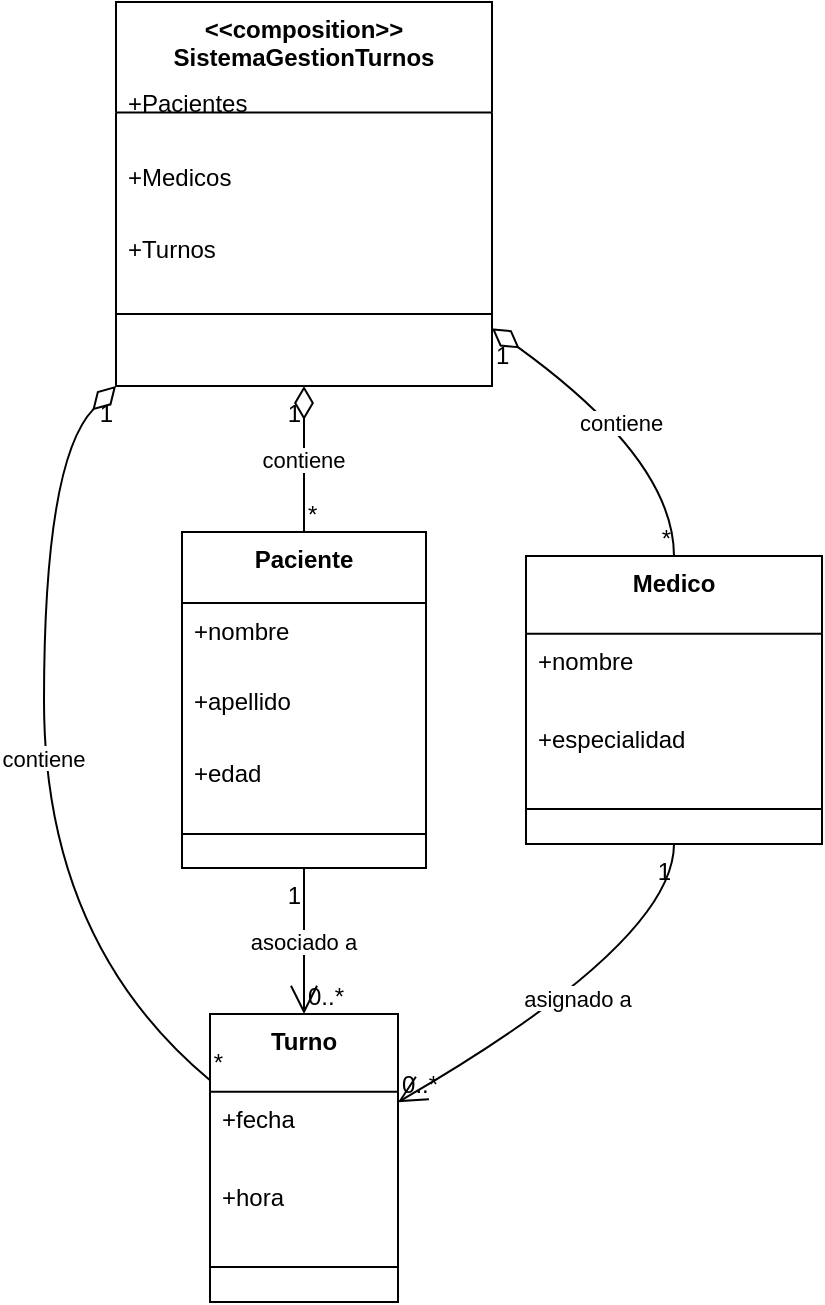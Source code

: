 <mxfile version="26.2.13">
  <diagram name="Página-1" id="rLJCDbZO9fL7M0mrP32r">
    <mxGraphModel>
      <root>
        <mxCell id="0" />
        <mxCell id="1" parent="0" />
        <mxCell id="2" value="&lt;&lt;composition&gt;&gt;&#xa;SistemaGestionTurnos" style="swimlane;fontStyle=1;align=center;verticalAlign=top;childLayout=stackLayout;horizontal=1;startSize=55.2;horizontalStack=0;resizeParent=1;resizeParentMax=0;resizeLast=0;collapsible=0;marginBottom=0;" vertex="1" parent="1">
          <mxGeometry x="77" y="8" width="188" height="192" as="geometry" />
        </mxCell>
        <mxCell id="3" value="+Pacientes" style="text;strokeColor=none;fillColor=none;align=left;verticalAlign=top;spacingLeft=4;spacingRight=4;overflow=hidden;rotatable=0;points=[[0,0.5],[1,0.5]];portConstraint=eastwest;" vertex="1" parent="2">
          <mxGeometry y="37" width="188" height="37" as="geometry" />
        </mxCell>
        <mxCell id="4" value="+Medicos" style="text;strokeColor=none;fillColor=none;align=left;verticalAlign=top;spacingLeft=4;spacingRight=4;overflow=hidden;rotatable=0;points=[[0,0.5],[1,0.5]];portConstraint=eastwest;" vertex="1" parent="2">
          <mxGeometry y="74" width="188" height="37" as="geometry" />
        </mxCell>
        <mxCell id="5" value="+Turnos" style="text;strokeColor=none;fillColor=none;align=left;verticalAlign=top;spacingLeft=4;spacingRight=4;overflow=hidden;rotatable=0;points=[[0,0.5],[1,0.5]];portConstraint=eastwest;" vertex="1" parent="2">
          <mxGeometry y="110" width="188" height="37" as="geometry" />
        </mxCell>
        <mxCell id="6" style="line;strokeWidth=1;fillColor=none;align=left;verticalAlign=middle;spacingTop=-1;spacingLeft=3;spacingRight=3;rotatable=0;labelPosition=right;points=[];portConstraint=eastwest;strokeColor=inherit;" vertex="1" parent="2">
          <mxGeometry y="147" width="188" height="18" as="geometry" />
        </mxCell>
        <mxCell id="7" value="Paciente" style="swimlane;fontStyle=1;align=center;verticalAlign=top;childLayout=stackLayout;horizontal=1;startSize=35.556;horizontalStack=0;resizeParent=1;resizeParentMax=0;resizeLast=0;collapsible=0;marginBottom=0;" vertex="1" parent="1">
          <mxGeometry x="110" y="273" width="122" height="168" as="geometry" />
        </mxCell>
        <mxCell id="8" value="+nombre" style="text;strokeColor=none;fillColor=none;align=left;verticalAlign=top;spacingLeft=4;spacingRight=4;overflow=hidden;rotatable=0;points=[[0,0.5],[1,0.5]];portConstraint=eastwest;" vertex="1" parent="7">
          <mxGeometry y="36" width="122" height="36" as="geometry" />
        </mxCell>
        <mxCell id="9" value="+apellido" style="text;strokeColor=none;fillColor=none;align=left;verticalAlign=top;spacingLeft=4;spacingRight=4;overflow=hidden;rotatable=0;points=[[0,0.5],[1,0.5]];portConstraint=eastwest;" vertex="1" parent="7">
          <mxGeometry y="71" width="122" height="36" as="geometry" />
        </mxCell>
        <mxCell id="10" value="+edad" style="text;strokeColor=none;fillColor=none;align=left;verticalAlign=top;spacingLeft=4;spacingRight=4;overflow=hidden;rotatable=0;points=[[0,0.5],[1,0.5]];portConstraint=eastwest;" vertex="1" parent="7">
          <mxGeometry y="107" width="122" height="36" as="geometry" />
        </mxCell>
        <mxCell id="11" style="line;strokeWidth=1;fillColor=none;align=left;verticalAlign=middle;spacingTop=-1;spacingLeft=3;spacingRight=3;rotatable=0;labelPosition=right;points=[];portConstraint=eastwest;strokeColor=inherit;" vertex="1" parent="7">
          <mxGeometry y="142" width="122" height="18" as="geometry" />
        </mxCell>
        <mxCell id="12" value="Medico" style="swimlane;fontStyle=1;align=center;verticalAlign=top;childLayout=stackLayout;horizontal=1;startSize=38.857;horizontalStack=0;resizeParent=1;resizeParentMax=0;resizeLast=0;collapsible=0;marginBottom=0;" vertex="1" parent="1">
          <mxGeometry x="282" y="285" width="148" height="144" as="geometry" />
        </mxCell>
        <mxCell id="13" value="+nombre" style="text;strokeColor=none;fillColor=none;align=left;verticalAlign=top;spacingLeft=4;spacingRight=4;overflow=hidden;rotatable=0;points=[[0,0.5],[1,0.5]];portConstraint=eastwest;" vertex="1" parent="12">
          <mxGeometry y="39" width="148" height="39" as="geometry" />
        </mxCell>
        <mxCell id="14" value="+especialidad" style="text;strokeColor=none;fillColor=none;align=left;verticalAlign=top;spacingLeft=4;spacingRight=4;overflow=hidden;rotatable=0;points=[[0,0.5],[1,0.5]];portConstraint=eastwest;" vertex="1" parent="12">
          <mxGeometry y="78" width="148" height="39" as="geometry" />
        </mxCell>
        <mxCell id="15" style="line;strokeWidth=1;fillColor=none;align=left;verticalAlign=middle;spacingTop=-1;spacingLeft=3;spacingRight=3;rotatable=0;labelPosition=right;points=[];portConstraint=eastwest;strokeColor=inherit;" vertex="1" parent="12">
          <mxGeometry y="117" width="148" height="19" as="geometry" />
        </mxCell>
        <mxCell id="16" value="Turno" style="swimlane;fontStyle=1;align=center;verticalAlign=top;childLayout=stackLayout;horizontal=1;startSize=38.857;horizontalStack=0;resizeParent=1;resizeParentMax=0;resizeLast=0;collapsible=0;marginBottom=0;" vertex="1" parent="1">
          <mxGeometry x="124" y="514" width="94" height="144" as="geometry" />
        </mxCell>
        <mxCell id="17" value="+fecha" style="text;strokeColor=none;fillColor=none;align=left;verticalAlign=top;spacingLeft=4;spacingRight=4;overflow=hidden;rotatable=0;points=[[0,0.5],[1,0.5]];portConstraint=eastwest;" vertex="1" parent="16">
          <mxGeometry y="39" width="94" height="39" as="geometry" />
        </mxCell>
        <mxCell id="18" value="+hora" style="text;strokeColor=none;fillColor=none;align=left;verticalAlign=top;spacingLeft=4;spacingRight=4;overflow=hidden;rotatable=0;points=[[0,0.5],[1,0.5]];portConstraint=eastwest;" vertex="1" parent="16">
          <mxGeometry y="78" width="94" height="39" as="geometry" />
        </mxCell>
        <mxCell id="19" style="line;strokeWidth=1;fillColor=none;align=left;verticalAlign=middle;spacingTop=-1;spacingLeft=3;spacingRight=3;rotatable=0;labelPosition=right;points=[];portConstraint=eastwest;strokeColor=inherit;" vertex="1" parent="16">
          <mxGeometry y="117" width="94" height="19" as="geometry" />
        </mxCell>
        <mxCell id="20" value="contiene" style="curved=1;startArrow=diamondThin;startSize=14;startFill=0;endArrow=none;exitX=0.5;exitY=1;entryX=0.5;entryY=0;" edge="1" parent="1" source="2" target="7">
          <mxGeometry relative="1" as="geometry">
            <Array as="points" />
          </mxGeometry>
        </mxCell>
        <mxCell id="21" value="1" style="edgeLabel;resizable=0;labelBackgroundColor=none;fontSize=12;align=right;verticalAlign=top;" vertex="1" parent="20">
          <mxGeometry x="-1" relative="1" as="geometry" />
        </mxCell>
        <mxCell id="22" value="*" style="edgeLabel;resizable=0;labelBackgroundColor=none;fontSize=12;align=left;verticalAlign=bottom;" vertex="1" parent="20">
          <mxGeometry x="1" relative="1" as="geometry" />
        </mxCell>
        <mxCell id="23" value="contiene" style="curved=1;startArrow=diamondThin;startSize=14;startFill=0;endArrow=none;exitX=1;exitY=0.85;entryX=0.5;entryY=0;" edge="1" parent="1" source="2" target="12">
          <mxGeometry relative="1" as="geometry">
            <Array as="points">
              <mxPoint x="356" y="237" />
            </Array>
          </mxGeometry>
        </mxCell>
        <mxCell id="24" value="1" style="edgeLabel;resizable=0;labelBackgroundColor=none;fontSize=12;align=left;verticalAlign=top;" vertex="1" parent="23">
          <mxGeometry x="-1" relative="1" as="geometry" />
        </mxCell>
        <mxCell id="25" value="*" style="edgeLabel;resizable=0;labelBackgroundColor=none;fontSize=12;align=right;verticalAlign=bottom;" vertex="1" parent="23">
          <mxGeometry x="1" relative="1" as="geometry" />
        </mxCell>
        <mxCell id="26" value="contiene" style="curved=1;startArrow=diamondThin;startSize=14;startFill=0;endArrow=none;exitX=0;exitY=1;entryX=0;entryY=0.23;" edge="1" parent="1" source="2" target="16">
          <mxGeometry relative="1" as="geometry">
            <Array as="points">
              <mxPoint x="41" y="237" />
              <mxPoint x="41" y="478" />
            </Array>
          </mxGeometry>
        </mxCell>
        <mxCell id="27" value="1" style="edgeLabel;resizable=0;labelBackgroundColor=none;fontSize=12;align=right;verticalAlign=top;" vertex="1" parent="26">
          <mxGeometry x="-1" relative="1" as="geometry" />
        </mxCell>
        <mxCell id="28" value="*" style="edgeLabel;resizable=0;labelBackgroundColor=none;fontSize=12;align=left;verticalAlign=bottom;" vertex="1" parent="26">
          <mxGeometry x="1" relative="1" as="geometry" />
        </mxCell>
        <mxCell id="29" value="asociado a" style="curved=1;startArrow=none;endArrow=open;endSize=12;exitX=0.5;exitY=1;entryX=0.5;entryY=0;" edge="1" parent="1" source="7" target="16">
          <mxGeometry relative="1" as="geometry">
            <Array as="points" />
          </mxGeometry>
        </mxCell>
        <mxCell id="30" value="1" style="edgeLabel;resizable=0;labelBackgroundColor=none;fontSize=12;align=right;verticalAlign=top;" vertex="1" parent="29">
          <mxGeometry x="-1" relative="1" as="geometry" />
        </mxCell>
        <mxCell id="31" value="0..*" style="edgeLabel;resizable=0;labelBackgroundColor=none;fontSize=12;align=left;verticalAlign=bottom;" vertex="1" parent="29">
          <mxGeometry x="1" relative="1" as="geometry" />
        </mxCell>
        <mxCell id="32" value="asignado a" style="curved=1;startArrow=none;endArrow=open;endSize=12;exitX=0.5;exitY=1;entryX=0.99;entryY=0.31;" edge="1" parent="1" source="12" target="16">
          <mxGeometry relative="1" as="geometry">
            <Array as="points">
              <mxPoint x="356" y="478" />
            </Array>
          </mxGeometry>
        </mxCell>
        <mxCell id="33" value="1" style="edgeLabel;resizable=0;labelBackgroundColor=none;fontSize=12;align=right;verticalAlign=top;" vertex="1" parent="32">
          <mxGeometry x="-1" relative="1" as="geometry" />
        </mxCell>
        <mxCell id="34" value="0..*" style="edgeLabel;resizable=0;labelBackgroundColor=none;fontSize=12;align=left;verticalAlign=bottom;" vertex="1" parent="32">
          <mxGeometry x="1" relative="1" as="geometry" />
        </mxCell>
      </root>
    </mxGraphModel>
  </diagram>
</mxfile>
